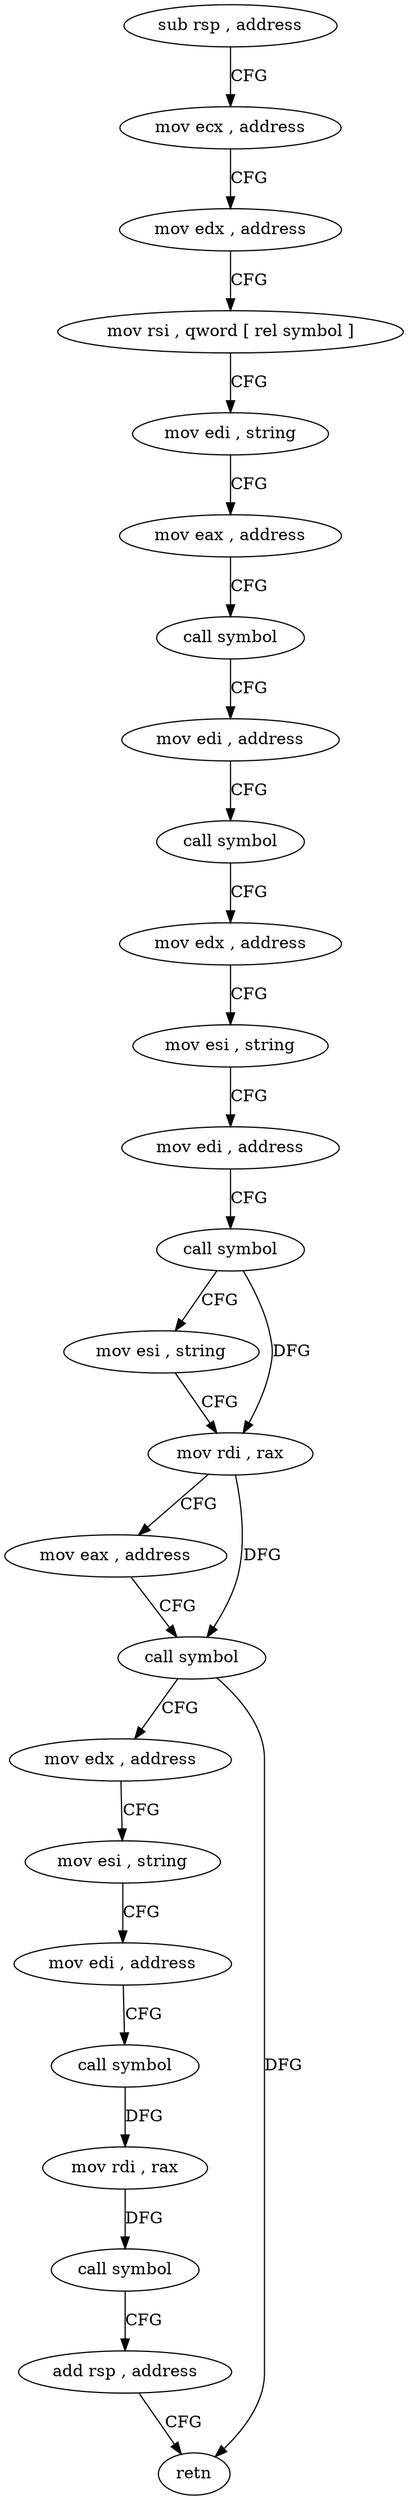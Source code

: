 digraph "func" {
"4213036" [label = "sub rsp , address" ]
"4213040" [label = "mov ecx , address" ]
"4213045" [label = "mov edx , address" ]
"4213050" [label = "mov rsi , qword [ rel symbol ]" ]
"4213057" [label = "mov edi , string" ]
"4213062" [label = "mov eax , address" ]
"4213067" [label = "call symbol" ]
"4213072" [label = "mov edi , address" ]
"4213077" [label = "call symbol" ]
"4213082" [label = "mov edx , address" ]
"4213087" [label = "mov esi , string" ]
"4213092" [label = "mov edi , address" ]
"4213097" [label = "call symbol" ]
"4213102" [label = "mov esi , string" ]
"4213107" [label = "mov rdi , rax" ]
"4213110" [label = "mov eax , address" ]
"4213115" [label = "call symbol" ]
"4213120" [label = "mov edx , address" ]
"4213125" [label = "mov esi , string" ]
"4213130" [label = "mov edi , address" ]
"4213135" [label = "call symbol" ]
"4213140" [label = "mov rdi , rax" ]
"4213143" [label = "call symbol" ]
"4213148" [label = "add rsp , address" ]
"4213152" [label = "retn" ]
"4213036" -> "4213040" [ label = "CFG" ]
"4213040" -> "4213045" [ label = "CFG" ]
"4213045" -> "4213050" [ label = "CFG" ]
"4213050" -> "4213057" [ label = "CFG" ]
"4213057" -> "4213062" [ label = "CFG" ]
"4213062" -> "4213067" [ label = "CFG" ]
"4213067" -> "4213072" [ label = "CFG" ]
"4213072" -> "4213077" [ label = "CFG" ]
"4213077" -> "4213082" [ label = "CFG" ]
"4213082" -> "4213087" [ label = "CFG" ]
"4213087" -> "4213092" [ label = "CFG" ]
"4213092" -> "4213097" [ label = "CFG" ]
"4213097" -> "4213102" [ label = "CFG" ]
"4213097" -> "4213107" [ label = "DFG" ]
"4213102" -> "4213107" [ label = "CFG" ]
"4213107" -> "4213110" [ label = "CFG" ]
"4213107" -> "4213115" [ label = "DFG" ]
"4213110" -> "4213115" [ label = "CFG" ]
"4213115" -> "4213120" [ label = "CFG" ]
"4213115" -> "4213152" [ label = "DFG" ]
"4213120" -> "4213125" [ label = "CFG" ]
"4213125" -> "4213130" [ label = "CFG" ]
"4213130" -> "4213135" [ label = "CFG" ]
"4213135" -> "4213140" [ label = "DFG" ]
"4213140" -> "4213143" [ label = "DFG" ]
"4213143" -> "4213148" [ label = "CFG" ]
"4213148" -> "4213152" [ label = "CFG" ]
}
